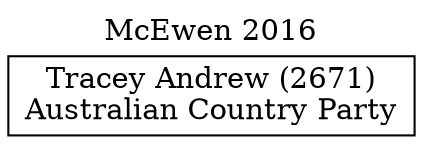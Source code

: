 // House preference flow
digraph "Tracey Andrew (2671)_McEwen_2016" {
	graph [label="McEwen 2016" labelloc=t mclimit=10]
	node [shape=box]
	"Tracey Andrew (2671)" [label="Tracey Andrew (2671)
Australian Country Party"]
}
